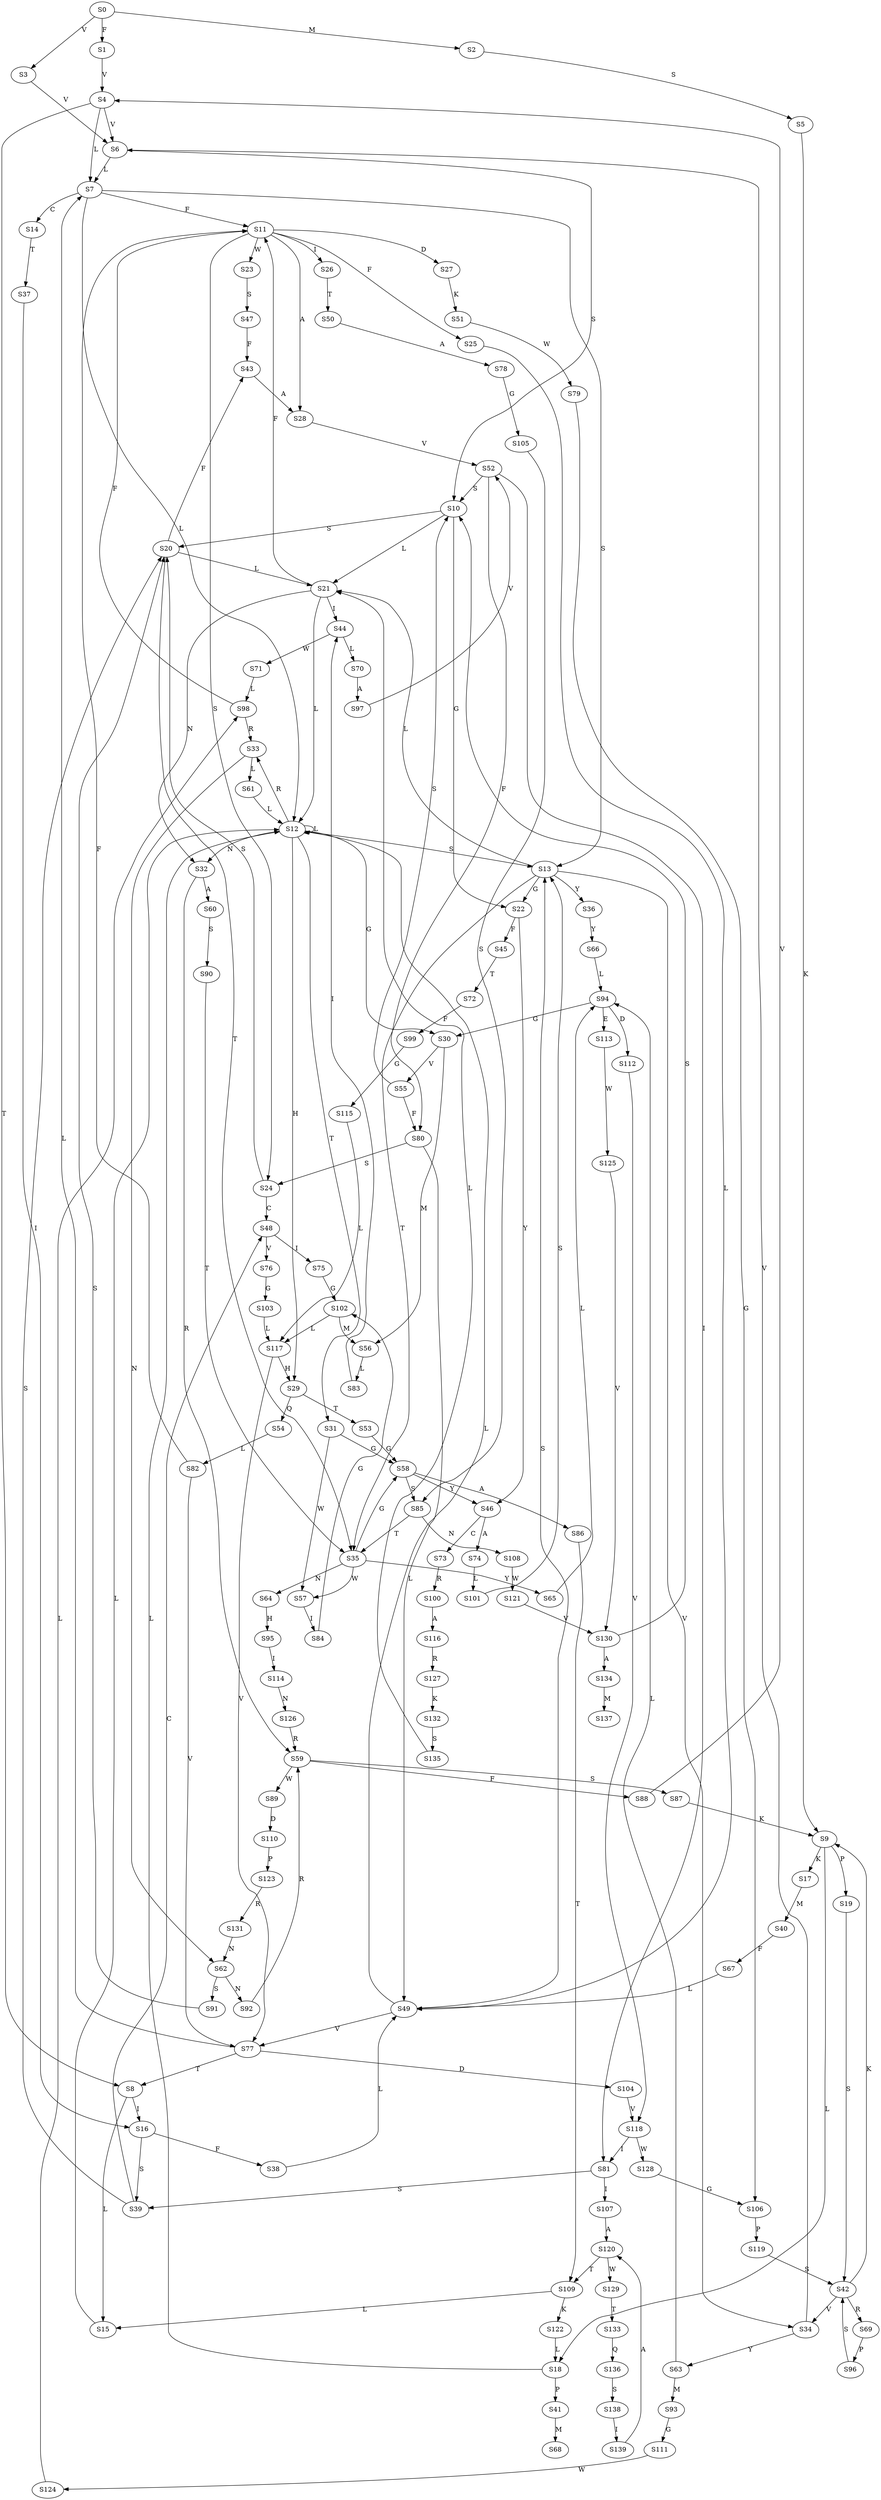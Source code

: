 strict digraph  {
	S0 -> S1 [ label = F ];
	S0 -> S2 [ label = M ];
	S0 -> S3 [ label = V ];
	S1 -> S4 [ label = V ];
	S2 -> S5 [ label = S ];
	S3 -> S6 [ label = V ];
	S4 -> S7 [ label = L ];
	S4 -> S6 [ label = V ];
	S4 -> S8 [ label = T ];
	S5 -> S9 [ label = K ];
	S6 -> S7 [ label = L ];
	S6 -> S10 [ label = S ];
	S7 -> S11 [ label = F ];
	S7 -> S12 [ label = L ];
	S7 -> S13 [ label = S ];
	S7 -> S14 [ label = C ];
	S8 -> S15 [ label = L ];
	S8 -> S16 [ label = I ];
	S9 -> S17 [ label = K ];
	S9 -> S18 [ label = L ];
	S9 -> S19 [ label = P ];
	S10 -> S20 [ label = S ];
	S10 -> S21 [ label = L ];
	S10 -> S22 [ label = G ];
	S11 -> S23 [ label = W ];
	S11 -> S24 [ label = S ];
	S11 -> S25 [ label = F ];
	S11 -> S26 [ label = I ];
	S11 -> S27 [ label = D ];
	S11 -> S28 [ label = A ];
	S12 -> S29 [ label = H ];
	S12 -> S12 [ label = L ];
	S12 -> S30 [ label = G ];
	S12 -> S31 [ label = T ];
	S12 -> S32 [ label = N ];
	S12 -> S13 [ label = S ];
	S12 -> S33 [ label = R ];
	S13 -> S34 [ label = V ];
	S13 -> S35 [ label = T ];
	S13 -> S21 [ label = L ];
	S13 -> S22 [ label = G ];
	S13 -> S36 [ label = Y ];
	S14 -> S37 [ label = T ];
	S15 -> S12 [ label = L ];
	S16 -> S38 [ label = F ];
	S16 -> S39 [ label = S ];
	S17 -> S40 [ label = M ];
	S18 -> S12 [ label = L ];
	S18 -> S41 [ label = P ];
	S19 -> S42 [ label = S ];
	S20 -> S43 [ label = F ];
	S20 -> S21 [ label = L ];
	S20 -> S35 [ label = T ];
	S21 -> S12 [ label = L ];
	S21 -> S11 [ label = F ];
	S21 -> S32 [ label = N ];
	S21 -> S44 [ label = I ];
	S22 -> S45 [ label = F ];
	S22 -> S46 [ label = Y ];
	S23 -> S47 [ label = S ];
	S24 -> S48 [ label = C ];
	S24 -> S20 [ label = S ];
	S25 -> S49 [ label = L ];
	S26 -> S50 [ label = T ];
	S27 -> S51 [ label = K ];
	S28 -> S52 [ label = V ];
	S29 -> S53 [ label = T ];
	S29 -> S54 [ label = Q ];
	S30 -> S55 [ label = V ];
	S30 -> S56 [ label = M ];
	S31 -> S57 [ label = W ];
	S31 -> S58 [ label = G ];
	S32 -> S59 [ label = R ];
	S32 -> S60 [ label = A ];
	S33 -> S61 [ label = L ];
	S33 -> S62 [ label = N ];
	S34 -> S63 [ label = Y ];
	S34 -> S6 [ label = V ];
	S35 -> S58 [ label = G ];
	S35 -> S64 [ label = N ];
	S35 -> S65 [ label = Y ];
	S35 -> S57 [ label = W ];
	S36 -> S66 [ label = Y ];
	S37 -> S16 [ label = I ];
	S38 -> S49 [ label = L ];
	S39 -> S48 [ label = C ];
	S39 -> S20 [ label = S ];
	S40 -> S67 [ label = F ];
	S41 -> S68 [ label = M ];
	S42 -> S34 [ label = V ];
	S42 -> S69 [ label = R ];
	S42 -> S9 [ label = K ];
	S43 -> S28 [ label = A ];
	S44 -> S70 [ label = L ];
	S44 -> S71 [ label = W ];
	S45 -> S72 [ label = T ];
	S46 -> S73 [ label = C ];
	S46 -> S74 [ label = A ];
	S47 -> S43 [ label = F ];
	S48 -> S75 [ label = I ];
	S48 -> S76 [ label = V ];
	S49 -> S77 [ label = V ];
	S49 -> S13 [ label = S ];
	S49 -> S12 [ label = L ];
	S50 -> S78 [ label = A ];
	S51 -> S79 [ label = W ];
	S52 -> S80 [ label = F ];
	S52 -> S10 [ label = S ];
	S52 -> S81 [ label = I ];
	S53 -> S58 [ label = G ];
	S54 -> S82 [ label = L ];
	S55 -> S10 [ label = S ];
	S55 -> S80 [ label = F ];
	S56 -> S83 [ label = L ];
	S57 -> S84 [ label = I ];
	S58 -> S85 [ label = S ];
	S58 -> S46 [ label = Y ];
	S58 -> S86 [ label = A ];
	S59 -> S87 [ label = S ];
	S59 -> S88 [ label = F ];
	S59 -> S89 [ label = W ];
	S60 -> S90 [ label = S ];
	S61 -> S12 [ label = L ];
	S62 -> S91 [ label = S ];
	S62 -> S92 [ label = N ];
	S63 -> S93 [ label = M ];
	S63 -> S94 [ label = L ];
	S64 -> S95 [ label = H ];
	S65 -> S94 [ label = L ];
	S66 -> S94 [ label = L ];
	S67 -> S49 [ label = L ];
	S69 -> S96 [ label = P ];
	S70 -> S97 [ label = A ];
	S71 -> S98 [ label = L ];
	S72 -> S99 [ label = F ];
	S73 -> S100 [ label = R ];
	S74 -> S101 [ label = L ];
	S75 -> S102 [ label = G ];
	S76 -> S103 [ label = G ];
	S77 -> S104 [ label = D ];
	S77 -> S8 [ label = T ];
	S77 -> S7 [ label = L ];
	S78 -> S105 [ label = G ];
	S79 -> S106 [ label = G ];
	S80 -> S24 [ label = S ];
	S80 -> S49 [ label = L ];
	S81 -> S107 [ label = I ];
	S81 -> S39 [ label = S ];
	S82 -> S77 [ label = V ];
	S82 -> S11 [ label = F ];
	S83 -> S44 [ label = I ];
	S84 -> S102 [ label = G ];
	S85 -> S108 [ label = N ];
	S85 -> S35 [ label = T ];
	S86 -> S109 [ label = T ];
	S87 -> S9 [ label = K ];
	S88 -> S4 [ label = V ];
	S89 -> S110 [ label = D ];
	S90 -> S35 [ label = T ];
	S91 -> S20 [ label = S ];
	S92 -> S59 [ label = R ];
	S93 -> S111 [ label = G ];
	S94 -> S112 [ label = D ];
	S94 -> S30 [ label = G ];
	S94 -> S113 [ label = E ];
	S95 -> S114 [ label = I ];
	S96 -> S42 [ label = S ];
	S97 -> S52 [ label = V ];
	S98 -> S33 [ label = R ];
	S98 -> S11 [ label = F ];
	S99 -> S115 [ label = G ];
	S100 -> S116 [ label = A ];
	S101 -> S13 [ label = S ];
	S102 -> S117 [ label = L ];
	S102 -> S56 [ label = M ];
	S103 -> S117 [ label = L ];
	S104 -> S118 [ label = V ];
	S105 -> S85 [ label = S ];
	S106 -> S119 [ label = P ];
	S107 -> S120 [ label = A ];
	S108 -> S121 [ label = W ];
	S109 -> S15 [ label = L ];
	S109 -> S122 [ label = K ];
	S110 -> S123 [ label = P ];
	S111 -> S124 [ label = W ];
	S112 -> S118 [ label = V ];
	S113 -> S125 [ label = W ];
	S114 -> S126 [ label = N ];
	S115 -> S117 [ label = L ];
	S116 -> S127 [ label = R ];
	S117 -> S29 [ label = H ];
	S117 -> S77 [ label = V ];
	S118 -> S128 [ label = W ];
	S118 -> S81 [ label = I ];
	S119 -> S42 [ label = S ];
	S120 -> S109 [ label = T ];
	S120 -> S129 [ label = W ];
	S121 -> S130 [ label = V ];
	S122 -> S18 [ label = L ];
	S123 -> S131 [ label = R ];
	S124 -> S98 [ label = L ];
	S125 -> S130 [ label = V ];
	S126 -> S59 [ label = R ];
	S127 -> S132 [ label = K ];
	S128 -> S106 [ label = G ];
	S129 -> S133 [ label = T ];
	S130 -> S134 [ label = A ];
	S130 -> S10 [ label = S ];
	S131 -> S62 [ label = N ];
	S132 -> S135 [ label = S ];
	S133 -> S136 [ label = Q ];
	S134 -> S137 [ label = M ];
	S135 -> S21 [ label = L ];
	S136 -> S138 [ label = S ];
	S138 -> S139 [ label = I ];
	S139 -> S120 [ label = A ];
}
